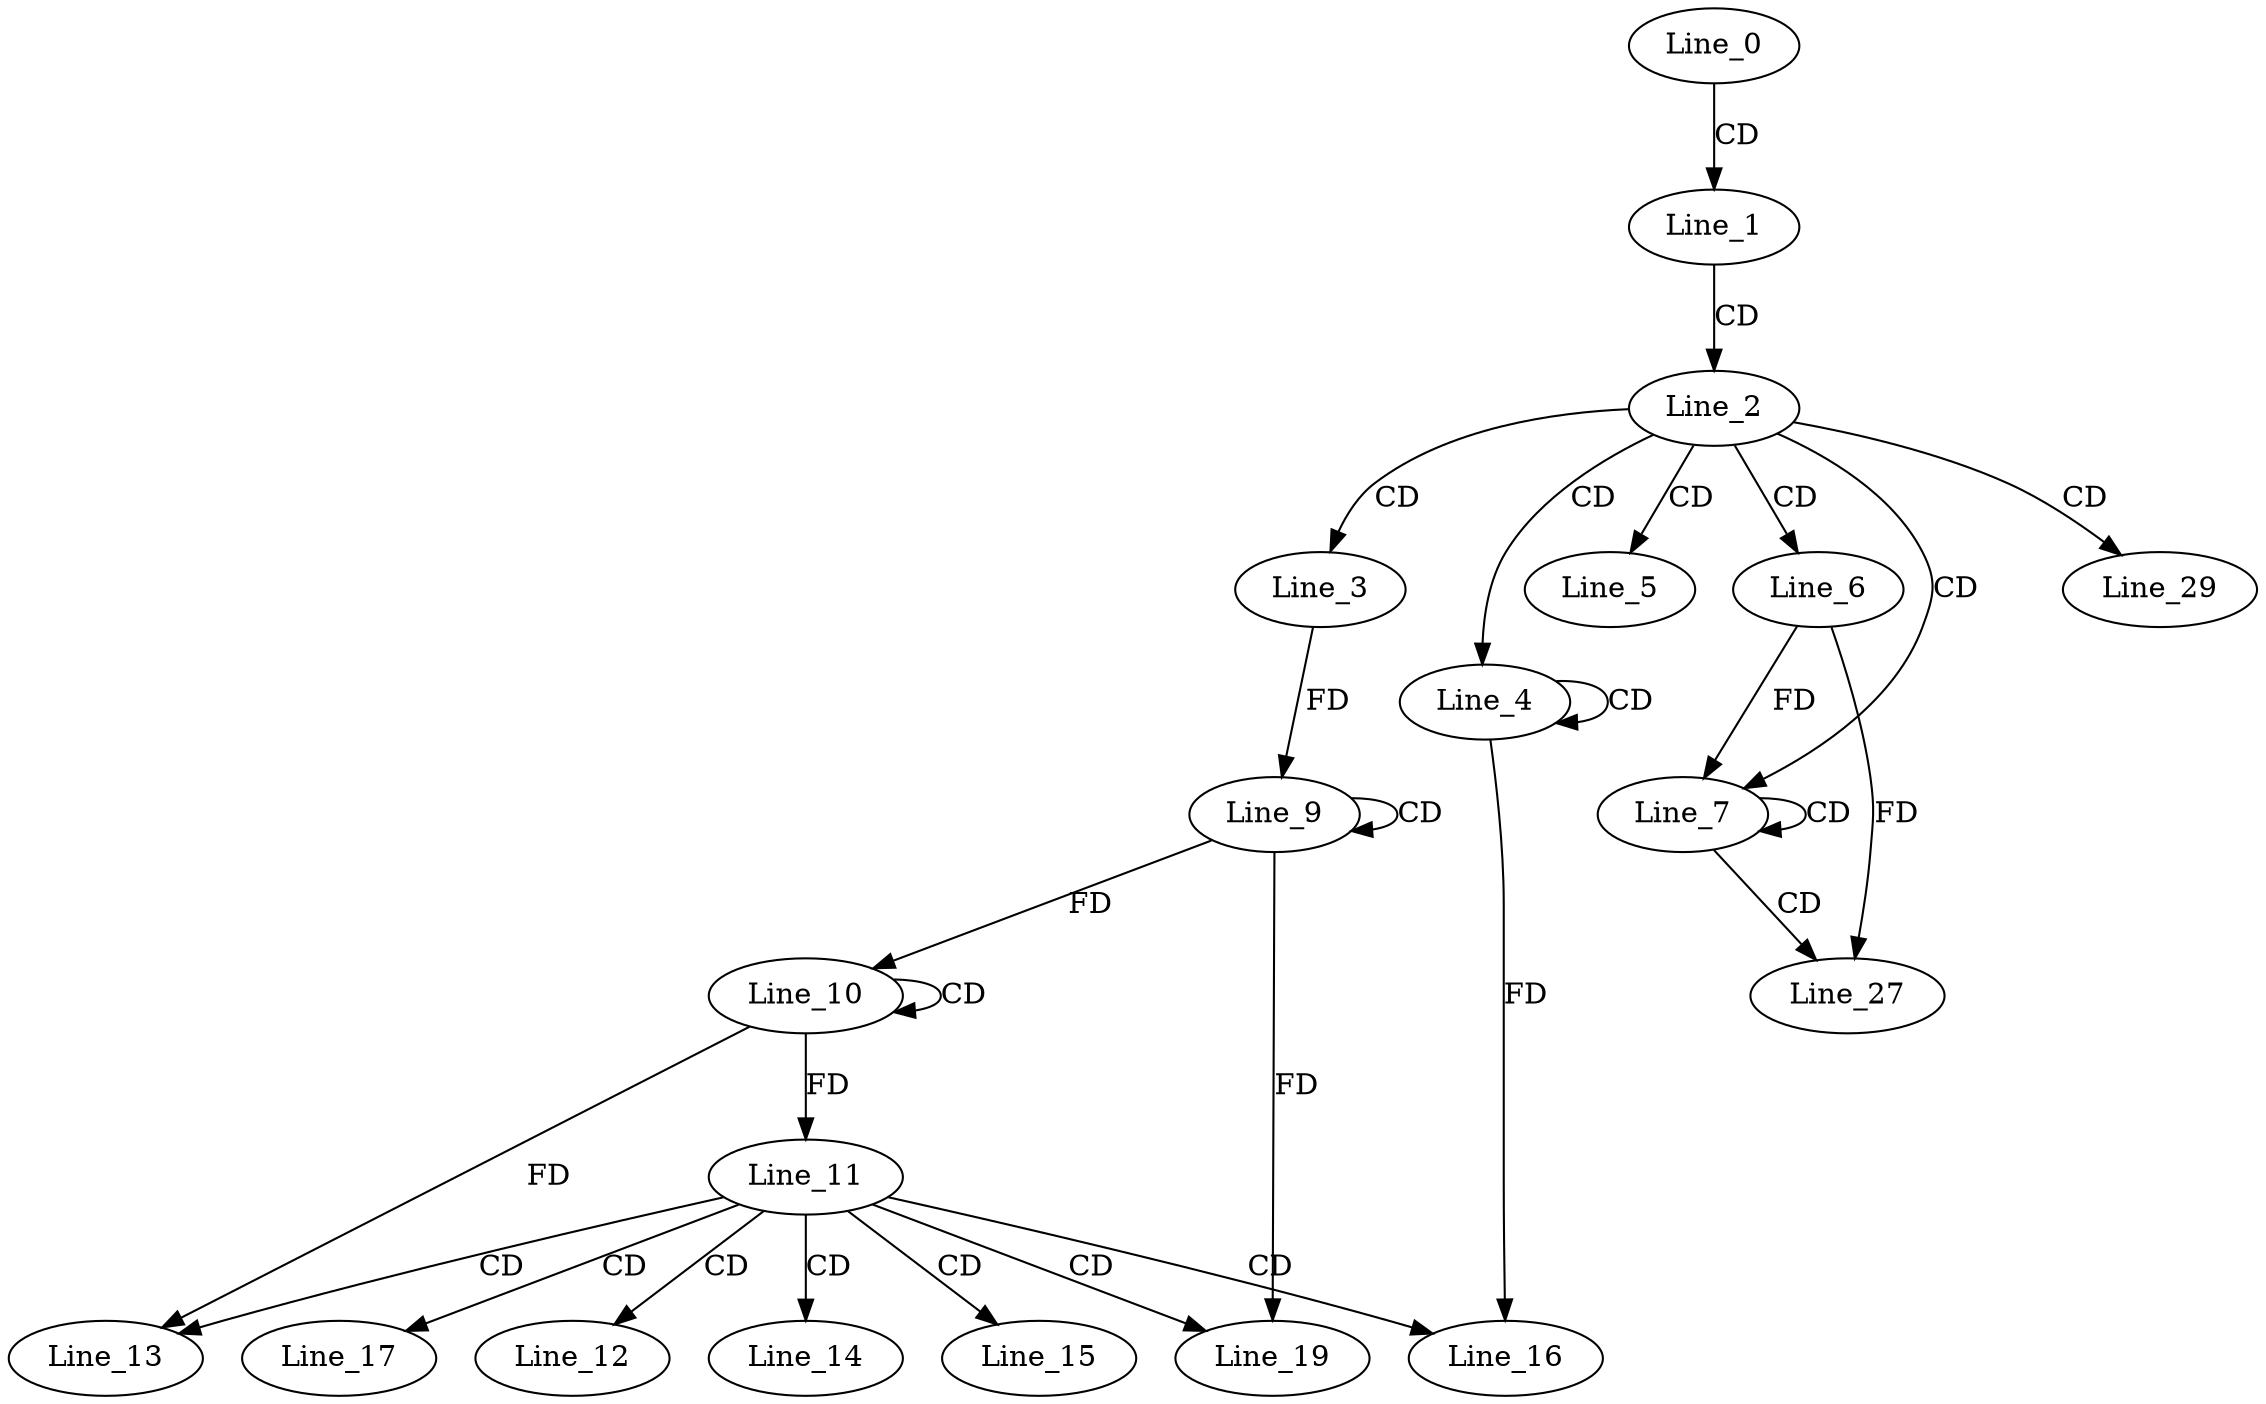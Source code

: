 digraph G {
  Line_0;
  Line_1;
  Line_2;
  Line_3;
  Line_4;
  Line_4;
  Line_5;
  Line_6;
  Line_7;
  Line_9;
  Line_9;
  Line_10;
  Line_10;
  Line_11;
  Line_12;
  Line_13;
  Line_13;
  Line_14;
  Line_15;
  Line_16;
  Line_17;
  Line_19;
  Line_19;
  Line_27;
  Line_29;
  Line_0 -> Line_1 [ label="CD" ];
  Line_1 -> Line_2 [ label="CD" ];
  Line_2 -> Line_3 [ label="CD" ];
  Line_2 -> Line_4 [ label="CD" ];
  Line_4 -> Line_4 [ label="CD" ];
  Line_2 -> Line_5 [ label="CD" ];
  Line_2 -> Line_6 [ label="CD" ];
  Line_2 -> Line_7 [ label="CD" ];
  Line_7 -> Line_7 [ label="CD" ];
  Line_6 -> Line_7 [ label="FD" ];
  Line_9 -> Line_9 [ label="CD" ];
  Line_3 -> Line_9 [ label="FD" ];
  Line_10 -> Line_10 [ label="CD" ];
  Line_9 -> Line_10 [ label="FD" ];
  Line_10 -> Line_11 [ label="FD" ];
  Line_11 -> Line_12 [ label="CD" ];
  Line_11 -> Line_13 [ label="CD" ];
  Line_10 -> Line_13 [ label="FD" ];
  Line_11 -> Line_14 [ label="CD" ];
  Line_11 -> Line_15 [ label="CD" ];
  Line_11 -> Line_16 [ label="CD" ];
  Line_4 -> Line_16 [ label="FD" ];
  Line_11 -> Line_17 [ label="CD" ];
  Line_11 -> Line_19 [ label="CD" ];
  Line_9 -> Line_19 [ label="FD" ];
  Line_7 -> Line_27 [ label="CD" ];
  Line_6 -> Line_27 [ label="FD" ];
  Line_2 -> Line_29 [ label="CD" ];
}
